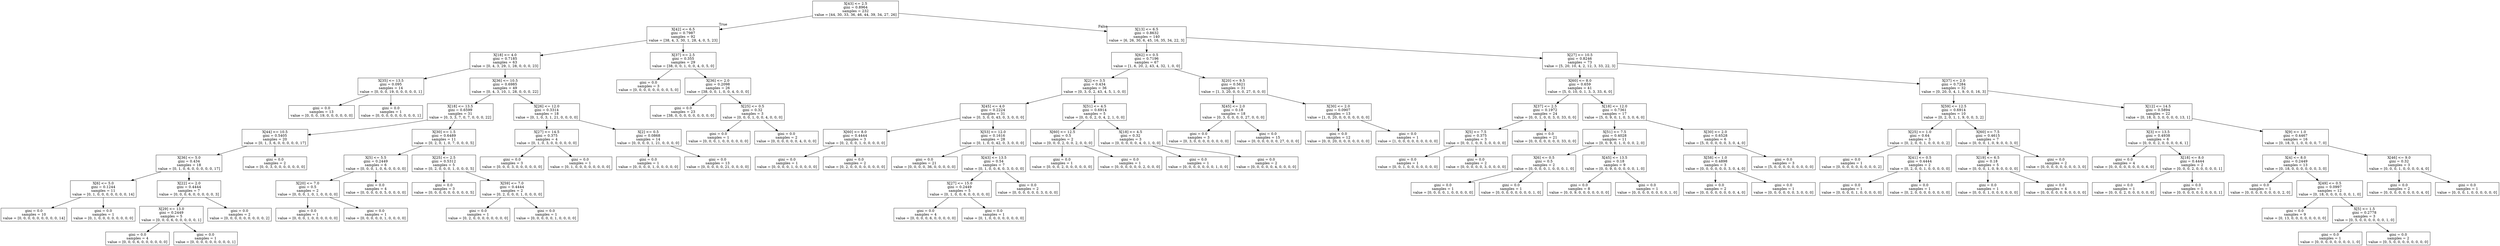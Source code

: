 digraph Tree {
node [shape=box] ;
0 [label="X[43] <= 2.5\ngini = 0.8964\nsamples = 232\nvalue = [44, 30, 33, 36, 46, 44, 39, 34, 27, 26]"] ;
1 [label="X[42] <= 6.5\ngini = 0.7987\nsamples = 92\nvalue = [38, 4, 3, 30, 1, 28, 4, 0, 5, 23]"] ;
0 -> 1 [labeldistance=2.5, labelangle=45, headlabel="True"] ;
2 [label="X[18] <= 4.0\ngini = 0.7185\nsamples = 63\nvalue = [0, 4, 3, 29, 1, 28, 0, 0, 0, 23]"] ;
1 -> 2 ;
3 [label="X[35] <= 13.5\ngini = 0.095\nsamples = 14\nvalue = [0, 0, 0, 19, 0, 0, 0, 0, 0, 1]"] ;
2 -> 3 ;
4 [label="gini = 0.0\nsamples = 13\nvalue = [0, 0, 0, 19, 0, 0, 0, 0, 0, 0]"] ;
3 -> 4 ;
5 [label="gini = 0.0\nsamples = 1\nvalue = [0, 0, 0, 0, 0, 0, 0, 0, 0, 1]"] ;
3 -> 5 ;
6 [label="X[36] <= 10.5\ngini = 0.6985\nsamples = 49\nvalue = [0, 4, 3, 10, 1, 28, 0, 0, 0, 22]"] ;
2 -> 6 ;
7 [label="X[18] <= 13.5\ngini = 0.6599\nsamples = 31\nvalue = [0, 3, 3, 7, 0, 7, 0, 0, 0, 22]"] ;
6 -> 7 ;
8 [label="X[44] <= 10.5\ngini = 0.5405\nsamples = 20\nvalue = [0, 1, 3, 6, 0, 0, 0, 0, 0, 17]"] ;
7 -> 8 ;
9 [label="X[36] <= 5.0\ngini = 0.434\nsamples = 18\nvalue = [0, 1, 0, 6, 0, 0, 0, 0, 0, 17]"] ;
8 -> 9 ;
10 [label="X[6] <= 5.0\ngini = 0.1244\nsamples = 11\nvalue = [0, 1, 0, 0, 0, 0, 0, 0, 0, 14]"] ;
9 -> 10 ;
11 [label="gini = 0.0\nsamples = 10\nvalue = [0, 0, 0, 0, 0, 0, 0, 0, 0, 14]"] ;
10 -> 11 ;
12 [label="gini = 0.0\nsamples = 1\nvalue = [0, 1, 0, 0, 0, 0, 0, 0, 0, 0]"] ;
10 -> 12 ;
13 [label="X[22] <= 2.0\ngini = 0.4444\nsamples = 7\nvalue = [0, 0, 0, 6, 0, 0, 0, 0, 0, 3]"] ;
9 -> 13 ;
14 [label="X[29] <= 13.0\ngini = 0.2449\nsamples = 5\nvalue = [0, 0, 0, 6, 0, 0, 0, 0, 0, 1]"] ;
13 -> 14 ;
15 [label="gini = 0.0\nsamples = 4\nvalue = [0, 0, 0, 6, 0, 0, 0, 0, 0, 0]"] ;
14 -> 15 ;
16 [label="gini = 0.0\nsamples = 1\nvalue = [0, 0, 0, 0, 0, 0, 0, 0, 0, 1]"] ;
14 -> 16 ;
17 [label="gini = 0.0\nsamples = 2\nvalue = [0, 0, 0, 0, 0, 0, 0, 0, 0, 2]"] ;
13 -> 17 ;
18 [label="gini = 0.0\nsamples = 2\nvalue = [0, 0, 3, 0, 0, 0, 0, 0, 0, 0]"] ;
8 -> 18 ;
19 [label="X[30] <= 1.5\ngini = 0.6489\nsamples = 11\nvalue = [0, 2, 0, 1, 0, 7, 0, 0, 0, 5]"] ;
7 -> 19 ;
20 [label="X[5] <= 5.5\ngini = 0.2449\nsamples = 6\nvalue = [0, 0, 0, 1, 0, 6, 0, 0, 0, 0]"] ;
19 -> 20 ;
21 [label="X[20] <= 7.0\ngini = 0.5\nsamples = 2\nvalue = [0, 0, 0, 1, 0, 1, 0, 0, 0, 0]"] ;
20 -> 21 ;
22 [label="gini = 0.0\nsamples = 1\nvalue = [0, 0, 0, 1, 0, 0, 0, 0, 0, 0]"] ;
21 -> 22 ;
23 [label="gini = 0.0\nsamples = 1\nvalue = [0, 0, 0, 0, 0, 1, 0, 0, 0, 0]"] ;
21 -> 23 ;
24 [label="gini = 0.0\nsamples = 4\nvalue = [0, 0, 0, 0, 0, 5, 0, 0, 0, 0]"] ;
20 -> 24 ;
25 [label="X[25] <= 2.5\ngini = 0.5312\nsamples = 5\nvalue = [0, 2, 0, 0, 0, 1, 0, 0, 0, 5]"] ;
19 -> 25 ;
26 [label="gini = 0.0\nsamples = 3\nvalue = [0, 0, 0, 0, 0, 0, 0, 0, 0, 5]"] ;
25 -> 26 ;
27 [label="X[59] <= 7.0\ngini = 0.4444\nsamples = 2\nvalue = [0, 2, 0, 0, 0, 1, 0, 0, 0, 0]"] ;
25 -> 27 ;
28 [label="gini = 0.0\nsamples = 1\nvalue = [0, 2, 0, 0, 0, 0, 0, 0, 0, 0]"] ;
27 -> 28 ;
29 [label="gini = 0.0\nsamples = 1\nvalue = [0, 0, 0, 0, 0, 1, 0, 0, 0, 0]"] ;
27 -> 29 ;
30 [label="X[26] <= 12.0\ngini = 0.3314\nsamples = 18\nvalue = [0, 1, 0, 3, 1, 21, 0, 0, 0, 0]"] ;
6 -> 30 ;
31 [label="X[27] <= 14.5\ngini = 0.375\nsamples = 4\nvalue = [0, 1, 0, 3, 0, 0, 0, 0, 0, 0]"] ;
30 -> 31 ;
32 [label="gini = 0.0\nsamples = 3\nvalue = [0, 0, 0, 3, 0, 0, 0, 0, 0, 0]"] ;
31 -> 32 ;
33 [label="gini = 0.0\nsamples = 1\nvalue = [0, 1, 0, 0, 0, 0, 0, 0, 0, 0]"] ;
31 -> 33 ;
34 [label="X[2] <= 0.5\ngini = 0.0868\nsamples = 14\nvalue = [0, 0, 0, 0, 1, 21, 0, 0, 0, 0]"] ;
30 -> 34 ;
35 [label="gini = 0.0\nsamples = 1\nvalue = [0, 0, 0, 0, 1, 0, 0, 0, 0, 0]"] ;
34 -> 35 ;
36 [label="gini = 0.0\nsamples = 13\nvalue = [0, 0, 0, 0, 0, 21, 0, 0, 0, 0]"] ;
34 -> 36 ;
37 [label="X[37] <= 2.5\ngini = 0.355\nsamples = 29\nvalue = [38, 0, 0, 1, 0, 0, 4, 0, 5, 0]"] ;
1 -> 37 ;
38 [label="gini = 0.0\nsamples = 3\nvalue = [0, 0, 0, 0, 0, 0, 0, 0, 5, 0]"] ;
37 -> 38 ;
39 [label="X[36] <= 2.0\ngini = 0.2098\nsamples = 26\nvalue = [38, 0, 0, 1, 0, 0, 4, 0, 0, 0]"] ;
37 -> 39 ;
40 [label="gini = 0.0\nsamples = 23\nvalue = [38, 0, 0, 0, 0, 0, 0, 0, 0, 0]"] ;
39 -> 40 ;
41 [label="X[25] <= 0.5\ngini = 0.32\nsamples = 3\nvalue = [0, 0, 0, 1, 0, 0, 4, 0, 0, 0]"] ;
39 -> 41 ;
42 [label="gini = 0.0\nsamples = 1\nvalue = [0, 0, 0, 1, 0, 0, 0, 0, 0, 0]"] ;
41 -> 42 ;
43 [label="gini = 0.0\nsamples = 2\nvalue = [0, 0, 0, 0, 0, 0, 4, 0, 0, 0]"] ;
41 -> 43 ;
44 [label="X[13] <= 6.5\ngini = 0.8632\nsamples = 140\nvalue = [6, 26, 30, 6, 45, 16, 35, 34, 22, 3]"] ;
0 -> 44 [labeldistance=2.5, labelangle=-45, headlabel="False"] ;
45 [label="X[62] <= 0.5\ngini = 0.7196\nsamples = 67\nvalue = [1, 6, 20, 2, 43, 4, 32, 1, 0, 0]"] ;
44 -> 45 ;
46 [label="X[2] <= 3.5\ngini = 0.434\nsamples = 36\nvalue = [0, 3, 0, 2, 43, 4, 5, 1, 0, 0]"] ;
45 -> 46 ;
47 [label="X[45] <= 4.0\ngini = 0.2224\nsamples = 31\nvalue = [0, 3, 0, 0, 43, 0, 3, 0, 0, 0]"] ;
46 -> 47 ;
48 [label="X[60] <= 8.0\ngini = 0.4444\nsamples = 3\nvalue = [0, 2, 0, 0, 1, 0, 0, 0, 0, 0]"] ;
47 -> 48 ;
49 [label="gini = 0.0\nsamples = 1\nvalue = [0, 0, 0, 0, 1, 0, 0, 0, 0, 0]"] ;
48 -> 49 ;
50 [label="gini = 0.0\nsamples = 2\nvalue = [0, 2, 0, 0, 0, 0, 0, 0, 0, 0]"] ;
48 -> 50 ;
51 [label="X[53] <= 12.0\ngini = 0.1616\nsamples = 28\nvalue = [0, 1, 0, 0, 42, 0, 3, 0, 0, 0]"] ;
47 -> 51 ;
52 [label="gini = 0.0\nsamples = 21\nvalue = [0, 0, 0, 0, 36, 0, 0, 0, 0, 0]"] ;
51 -> 52 ;
53 [label="X[43] <= 13.5\ngini = 0.54\nsamples = 7\nvalue = [0, 1, 0, 0, 6, 0, 3, 0, 0, 0]"] ;
51 -> 53 ;
54 [label="X[27] <= 15.0\ngini = 0.2449\nsamples = 5\nvalue = [0, 1, 0, 0, 6, 0, 0, 0, 0, 0]"] ;
53 -> 54 ;
55 [label="gini = 0.0\nsamples = 4\nvalue = [0, 0, 0, 0, 6, 0, 0, 0, 0, 0]"] ;
54 -> 55 ;
56 [label="gini = 0.0\nsamples = 1\nvalue = [0, 1, 0, 0, 0, 0, 0, 0, 0, 0]"] ;
54 -> 56 ;
57 [label="gini = 0.0\nsamples = 2\nvalue = [0, 0, 0, 0, 0, 0, 3, 0, 0, 0]"] ;
53 -> 57 ;
58 [label="X[51] <= 4.5\ngini = 0.6914\nsamples = 5\nvalue = [0, 0, 0, 2, 0, 4, 2, 1, 0, 0]"] ;
46 -> 58 ;
59 [label="X[60] <= 12.5\ngini = 0.5\nsamples = 2\nvalue = [0, 0, 0, 2, 0, 0, 2, 0, 0, 0]"] ;
58 -> 59 ;
60 [label="gini = 0.0\nsamples = 1\nvalue = [0, 0, 0, 2, 0, 0, 0, 0, 0, 0]"] ;
59 -> 60 ;
61 [label="gini = 0.0\nsamples = 1\nvalue = [0, 0, 0, 0, 0, 0, 2, 0, 0, 0]"] ;
59 -> 61 ;
62 [label="X[18] <= 4.5\ngini = 0.32\nsamples = 3\nvalue = [0, 0, 0, 0, 0, 4, 0, 1, 0, 0]"] ;
58 -> 62 ;
63 [label="gini = 0.0\nsamples = 1\nvalue = [0, 0, 0, 0, 0, 0, 0, 1, 0, 0]"] ;
62 -> 63 ;
64 [label="gini = 0.0\nsamples = 2\nvalue = [0, 0, 0, 0, 0, 4, 0, 0, 0, 0]"] ;
62 -> 64 ;
65 [label="X[20] <= 9.5\ngini = 0.5621\nsamples = 31\nvalue = [1, 3, 20, 0, 0, 0, 27, 0, 0, 0]"] ;
45 -> 65 ;
66 [label="X[45] <= 2.0\ngini = 0.18\nsamples = 18\nvalue = [0, 3, 0, 0, 0, 0, 27, 0, 0, 0]"] ;
65 -> 66 ;
67 [label="gini = 0.0\nsamples = 3\nvalue = [0, 3, 0, 0, 0, 0, 0, 0, 0, 0]"] ;
66 -> 67 ;
68 [label="gini = 0.0\nsamples = 15\nvalue = [0, 0, 0, 0, 0, 0, 27, 0, 0, 0]"] ;
66 -> 68 ;
69 [label="X[30] <= 2.0\ngini = 0.0907\nsamples = 13\nvalue = [1, 0, 20, 0, 0, 0, 0, 0, 0, 0]"] ;
65 -> 69 ;
70 [label="gini = 0.0\nsamples = 12\nvalue = [0, 0, 20, 0, 0, 0, 0, 0, 0, 0]"] ;
69 -> 70 ;
71 [label="gini = 0.0\nsamples = 1\nvalue = [1, 0, 0, 0, 0, 0, 0, 0, 0, 0]"] ;
69 -> 71 ;
72 [label="X[27] <= 10.5\ngini = 0.8246\nsamples = 73\nvalue = [5, 20, 10, 4, 2, 12, 3, 33, 22, 3]"] ;
44 -> 72 ;
73 [label="X[60] <= 8.0\ngini = 0.659\nsamples = 41\nvalue = [5, 0, 10, 0, 1, 3, 3, 33, 6, 0]"] ;
72 -> 73 ;
74 [label="X[37] <= 2.5\ngini = 0.1972\nsamples = 24\nvalue = [0, 0, 1, 0, 0, 3, 0, 33, 0, 0]"] ;
73 -> 74 ;
75 [label="X[5] <= 7.5\ngini = 0.375\nsamples = 3\nvalue = [0, 0, 1, 0, 0, 3, 0, 0, 0, 0]"] ;
74 -> 75 ;
76 [label="gini = 0.0\nsamples = 1\nvalue = [0, 0, 1, 0, 0, 0, 0, 0, 0, 0]"] ;
75 -> 76 ;
77 [label="gini = 0.0\nsamples = 2\nvalue = [0, 0, 0, 0, 0, 3, 0, 0, 0, 0]"] ;
75 -> 77 ;
78 [label="gini = 0.0\nsamples = 21\nvalue = [0, 0, 0, 0, 0, 0, 0, 33, 0, 0]"] ;
74 -> 78 ;
79 [label="X[18] <= 12.0\ngini = 0.7361\nsamples = 17\nvalue = [5, 0, 9, 0, 1, 0, 3, 0, 6, 0]"] ;
73 -> 79 ;
80 [label="X[51] <= 7.5\ngini = 0.4028\nsamples = 11\nvalue = [0, 0, 9, 0, 1, 0, 0, 0, 2, 0]"] ;
79 -> 80 ;
81 [label="X[6] <= 0.5\ngini = 0.5\nsamples = 2\nvalue = [0, 0, 0, 0, 1, 0, 0, 0, 1, 0]"] ;
80 -> 81 ;
82 [label="gini = 0.0\nsamples = 1\nvalue = [0, 0, 0, 0, 1, 0, 0, 0, 0, 0]"] ;
81 -> 82 ;
83 [label="gini = 0.0\nsamples = 1\nvalue = [0, 0, 0, 0, 0, 0, 0, 0, 1, 0]"] ;
81 -> 83 ;
84 [label="X[45] <= 13.5\ngini = 0.18\nsamples = 9\nvalue = [0, 0, 9, 0, 0, 0, 0, 0, 1, 0]"] ;
80 -> 84 ;
85 [label="gini = 0.0\nsamples = 8\nvalue = [0, 0, 9, 0, 0, 0, 0, 0, 0, 0]"] ;
84 -> 85 ;
86 [label="gini = 0.0\nsamples = 1\nvalue = [0, 0, 0, 0, 0, 0, 0, 0, 1, 0]"] ;
84 -> 86 ;
87 [label="X[30] <= 2.0\ngini = 0.6528\nsamples = 6\nvalue = [5, 0, 0, 0, 0, 0, 3, 0, 4, 0]"] ;
79 -> 87 ;
88 [label="X[58] <= 1.0\ngini = 0.4898\nsamples = 3\nvalue = [0, 0, 0, 0, 0, 0, 3, 0, 4, 0]"] ;
87 -> 88 ;
89 [label="gini = 0.0\nsamples = 2\nvalue = [0, 0, 0, 0, 0, 0, 0, 0, 4, 0]"] ;
88 -> 89 ;
90 [label="gini = 0.0\nsamples = 1\nvalue = [0, 0, 0, 0, 0, 0, 3, 0, 0, 0]"] ;
88 -> 90 ;
91 [label="gini = 0.0\nsamples = 3\nvalue = [5, 0, 0, 0, 0, 0, 0, 0, 0, 0]"] ;
87 -> 91 ;
92 [label="X[37] <= 2.0\ngini = 0.7284\nsamples = 32\nvalue = [0, 20, 0, 4, 1, 9, 0, 0, 16, 3]"] ;
72 -> 92 ;
93 [label="X[59] <= 12.5\ngini = 0.6914\nsamples = 10\nvalue = [0, 2, 0, 1, 1, 9, 0, 0, 3, 2]"] ;
92 -> 93 ;
94 [label="X[25] <= 1.0\ngini = 0.64\nsamples = 3\nvalue = [0, 2, 0, 0, 1, 0, 0, 0, 0, 2]"] ;
93 -> 94 ;
95 [label="gini = 0.0\nsamples = 1\nvalue = [0, 0, 0, 0, 0, 0, 0, 0, 0, 2]"] ;
94 -> 95 ;
96 [label="X[41] <= 0.5\ngini = 0.4444\nsamples = 2\nvalue = [0, 2, 0, 0, 1, 0, 0, 0, 0, 0]"] ;
94 -> 96 ;
97 [label="gini = 0.0\nsamples = 1\nvalue = [0, 0, 0, 0, 1, 0, 0, 0, 0, 0]"] ;
96 -> 97 ;
98 [label="gini = 0.0\nsamples = 1\nvalue = [0, 2, 0, 0, 0, 0, 0, 0, 0, 0]"] ;
96 -> 98 ;
99 [label="X[60] <= 7.5\ngini = 0.4615\nsamples = 7\nvalue = [0, 0, 0, 1, 0, 9, 0, 0, 3, 0]"] ;
93 -> 99 ;
100 [label="X[19] <= 6.5\ngini = 0.18\nsamples = 5\nvalue = [0, 0, 0, 1, 0, 9, 0, 0, 0, 0]"] ;
99 -> 100 ;
101 [label="gini = 0.0\nsamples = 1\nvalue = [0, 0, 0, 1, 0, 0, 0, 0, 0, 0]"] ;
100 -> 101 ;
102 [label="gini = 0.0\nsamples = 4\nvalue = [0, 0, 0, 0, 0, 9, 0, 0, 0, 0]"] ;
100 -> 102 ;
103 [label="gini = 0.0\nsamples = 2\nvalue = [0, 0, 0, 0, 0, 0, 0, 0, 3, 0]"] ;
99 -> 103 ;
104 [label="X[12] <= 14.5\ngini = 0.5894\nsamples = 22\nvalue = [0, 18, 0, 3, 0, 0, 0, 0, 13, 1]"] ;
92 -> 104 ;
105 [label="X[3] <= 13.5\ngini = 0.4938\nsamples = 6\nvalue = [0, 0, 0, 2, 0, 0, 0, 0, 6, 1]"] ;
104 -> 105 ;
106 [label="gini = 0.0\nsamples = 4\nvalue = [0, 0, 0, 0, 0, 0, 0, 0, 6, 0]"] ;
105 -> 106 ;
107 [label="X[18] <= 8.0\ngini = 0.4444\nsamples = 2\nvalue = [0, 0, 0, 2, 0, 0, 0, 0, 0, 1]"] ;
105 -> 107 ;
108 [label="gini = 0.0\nsamples = 1\nvalue = [0, 0, 0, 2, 0, 0, 0, 0, 0, 0]"] ;
107 -> 108 ;
109 [label="gini = 0.0\nsamples = 1\nvalue = [0, 0, 0, 0, 0, 0, 0, 0, 0, 1]"] ;
107 -> 109 ;
110 [label="X[9] <= 1.0\ngini = 0.4467\nsamples = 16\nvalue = [0, 18, 0, 1, 0, 0, 0, 0, 7, 0]"] ;
104 -> 110 ;
111 [label="X[4] <= 8.0\ngini = 0.2449\nsamples = 13\nvalue = [0, 18, 0, 0, 0, 0, 0, 0, 3, 0]"] ;
110 -> 111 ;
112 [label="gini = 0.0\nsamples = 1\nvalue = [0, 0, 0, 0, 0, 0, 0, 0, 2, 0]"] ;
111 -> 112 ;
113 [label="X[49] <= 0.5\ngini = 0.0997\nsamples = 12\nvalue = [0, 18, 0, 0, 0, 0, 0, 0, 1, 0]"] ;
111 -> 113 ;
114 [label="gini = 0.0\nsamples = 9\nvalue = [0, 13, 0, 0, 0, 0, 0, 0, 0, 0]"] ;
113 -> 114 ;
115 [label="X[5] <= 1.5\ngini = 0.2778\nsamples = 3\nvalue = [0, 5, 0, 0, 0, 0, 0, 0, 1, 0]"] ;
113 -> 115 ;
116 [label="gini = 0.0\nsamples = 1\nvalue = [0, 0, 0, 0, 0, 0, 0, 0, 1, 0]"] ;
115 -> 116 ;
117 [label="gini = 0.0\nsamples = 2\nvalue = [0, 5, 0, 0, 0, 0, 0, 0, 0, 0]"] ;
115 -> 117 ;
118 [label="X[46] <= 9.0\ngini = 0.32\nsamples = 3\nvalue = [0, 0, 0, 1, 0, 0, 0, 0, 4, 0]"] ;
110 -> 118 ;
119 [label="gini = 0.0\nsamples = 2\nvalue = [0, 0, 0, 0, 0, 0, 0, 0, 4, 0]"] ;
118 -> 119 ;
120 [label="gini = 0.0\nsamples = 1\nvalue = [0, 0, 0, 1, 0, 0, 0, 0, 0, 0]"] ;
118 -> 120 ;
}